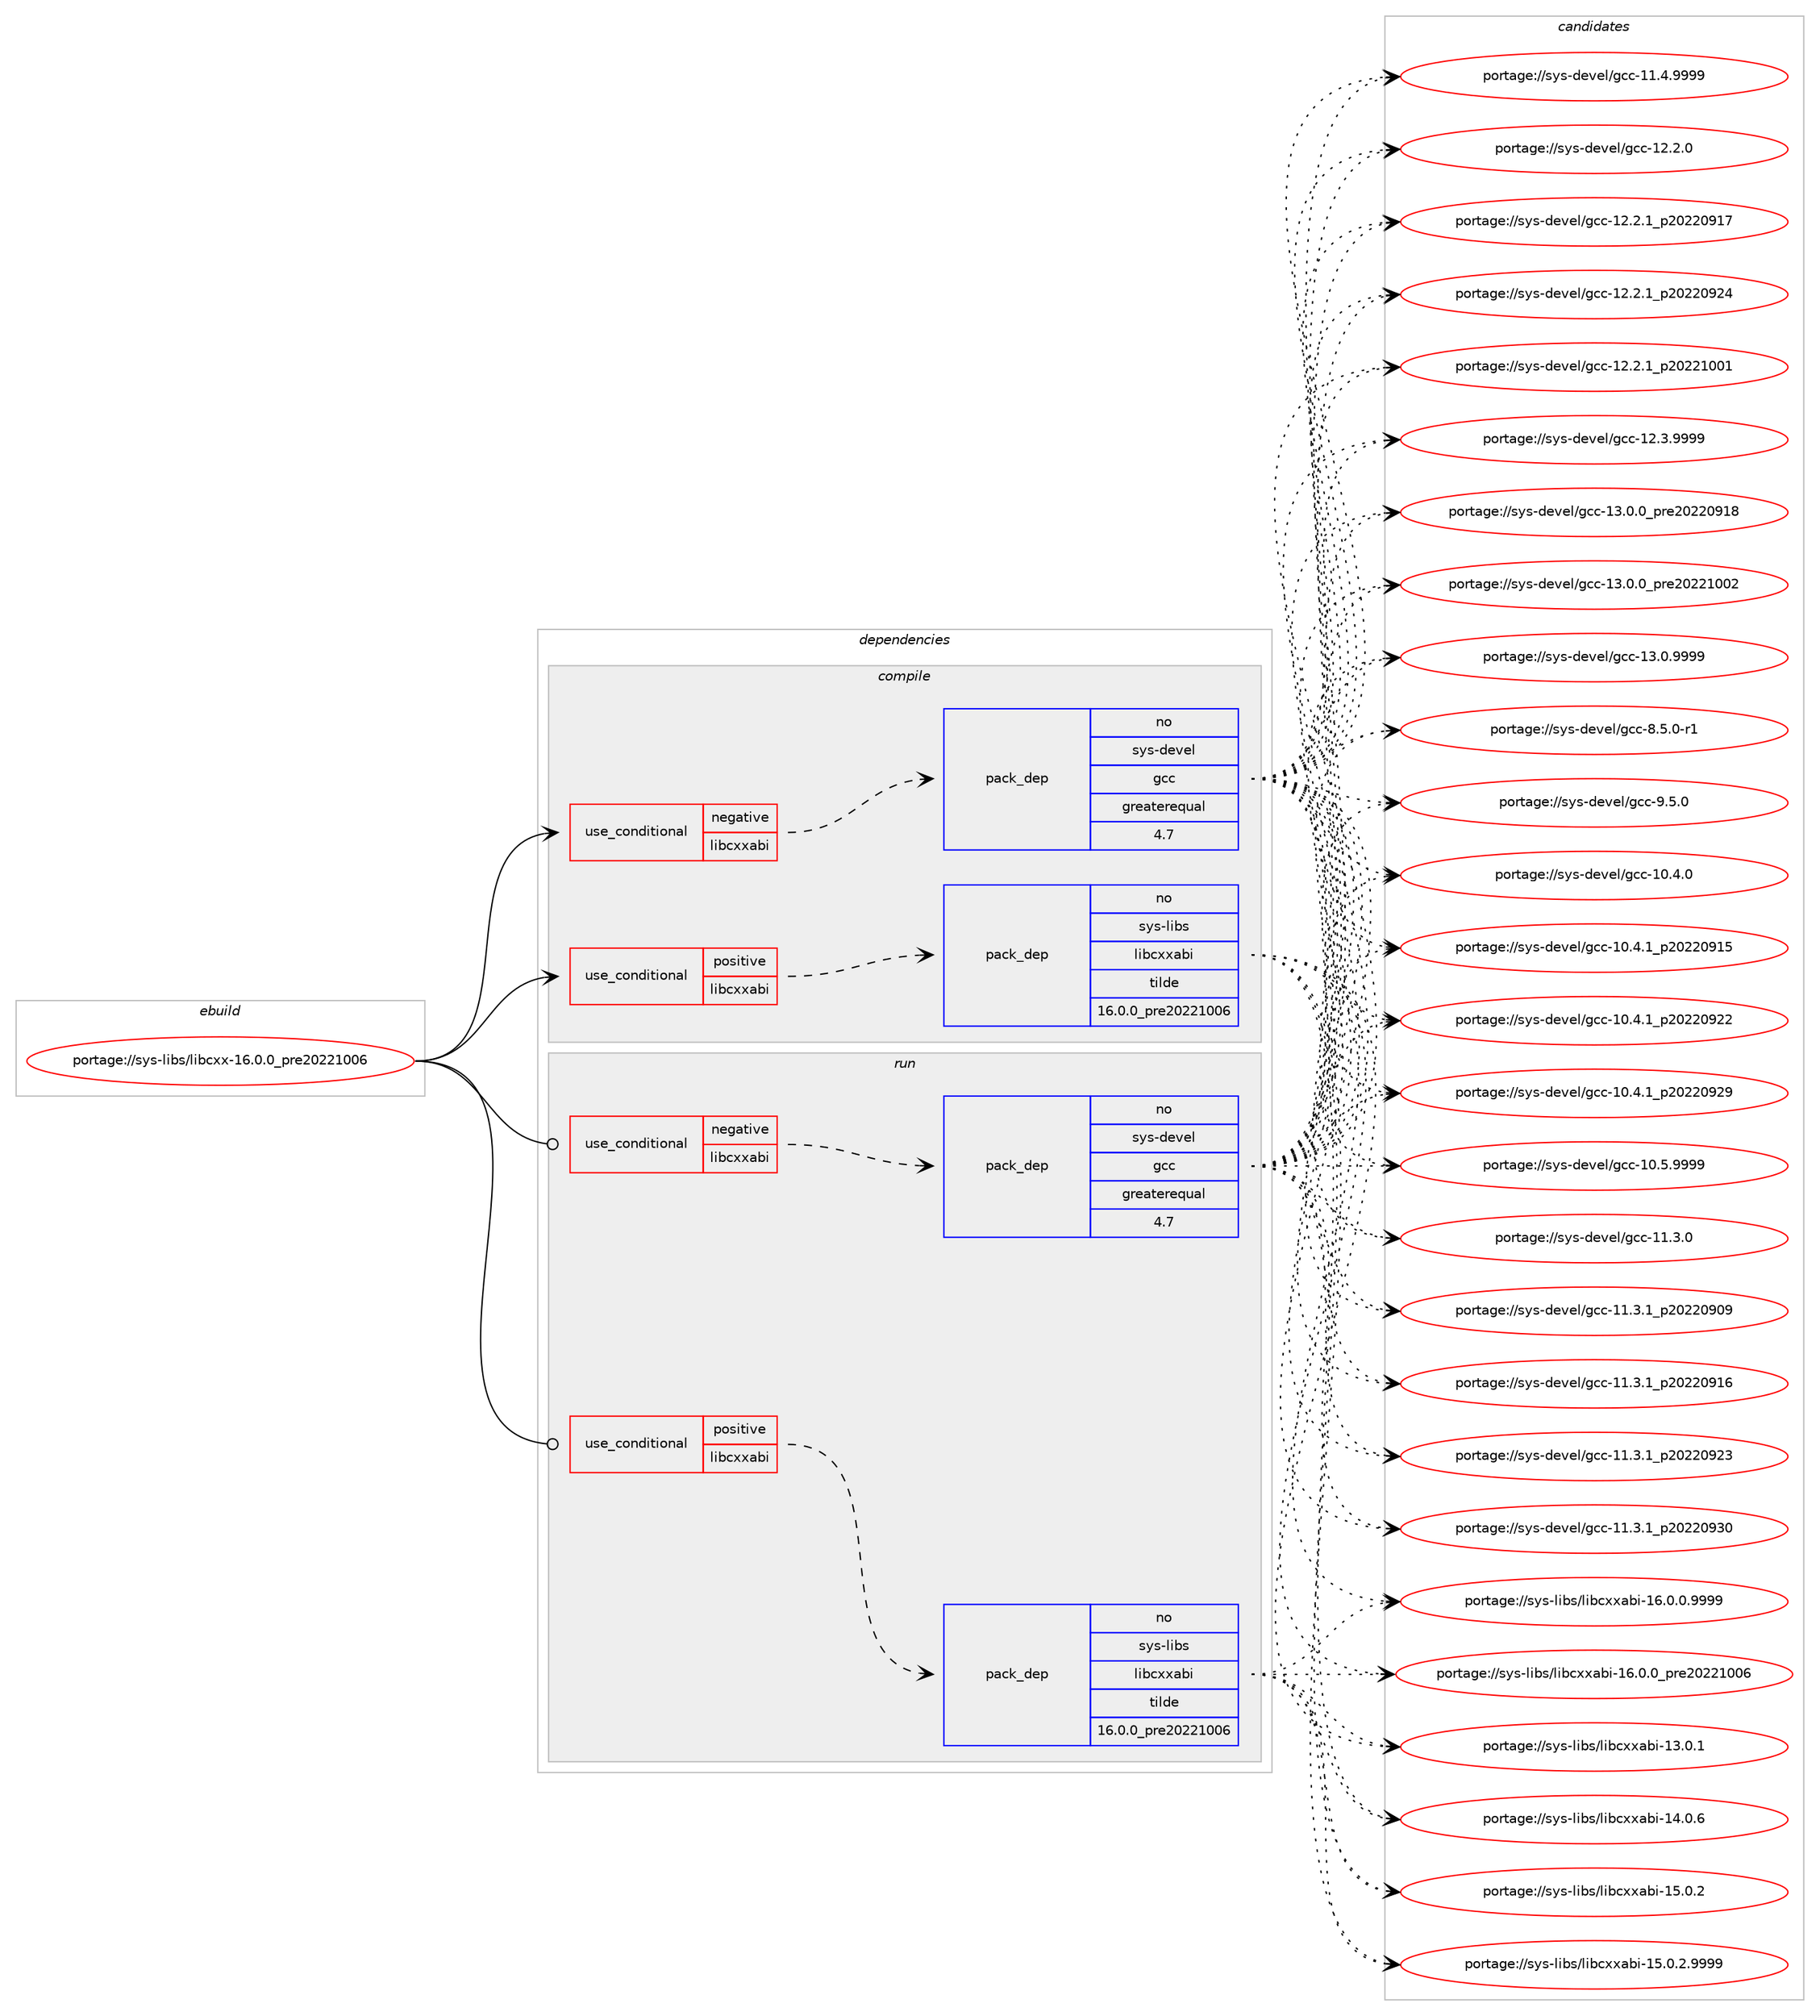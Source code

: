 digraph prolog {

# *************
# Graph options
# *************

newrank=true;
concentrate=true;
compound=true;
graph [rankdir=LR,fontname=Helvetica,fontsize=10,ranksep=1.5];#, ranksep=2.5, nodesep=0.2];
edge  [arrowhead=vee];
node  [fontname=Helvetica,fontsize=10];

# **********
# The ebuild
# **********

subgraph cluster_leftcol {
color=gray;
rank=same;
label=<<i>ebuild</i>>;
id [label="portage://sys-libs/libcxx-16.0.0_pre20221006", color=red, width=4, href="../sys-libs/libcxx-16.0.0_pre20221006.svg"];
}

# ****************
# The dependencies
# ****************

subgraph cluster_midcol {
color=gray;
label=<<i>dependencies</i>>;
subgraph cluster_compile {
fillcolor="#eeeeee";
style=filled;
label=<<i>compile</i>>;
subgraph cond556 {
dependency999 [label=<<TABLE BORDER="0" CELLBORDER="1" CELLSPACING="0" CELLPADDING="4"><TR><TD ROWSPAN="3" CELLPADDING="10">use_conditional</TD></TR><TR><TD>negative</TD></TR><TR><TD>libcxxabi</TD></TR></TABLE>>, shape=none, color=red];
subgraph pack436 {
dependency1000 [label=<<TABLE BORDER="0" CELLBORDER="1" CELLSPACING="0" CELLPADDING="4" WIDTH="220"><TR><TD ROWSPAN="6" CELLPADDING="30">pack_dep</TD></TR><TR><TD WIDTH="110">no</TD></TR><TR><TD>sys-devel</TD></TR><TR><TD>gcc</TD></TR><TR><TD>greaterequal</TD></TR><TR><TD>4.7</TD></TR></TABLE>>, shape=none, color=blue];
}
dependency999:e -> dependency1000:w [weight=20,style="dashed",arrowhead="vee"];
}
id:e -> dependency999:w [weight=20,style="solid",arrowhead="vee"];
subgraph cond557 {
dependency1001 [label=<<TABLE BORDER="0" CELLBORDER="1" CELLSPACING="0" CELLPADDING="4"><TR><TD ROWSPAN="3" CELLPADDING="10">use_conditional</TD></TR><TR><TD>positive</TD></TR><TR><TD>libcxxabi</TD></TR></TABLE>>, shape=none, color=red];
subgraph pack437 {
dependency1002 [label=<<TABLE BORDER="0" CELLBORDER="1" CELLSPACING="0" CELLPADDING="4" WIDTH="220"><TR><TD ROWSPAN="6" CELLPADDING="30">pack_dep</TD></TR><TR><TD WIDTH="110">no</TD></TR><TR><TD>sys-libs</TD></TR><TR><TD>libcxxabi</TD></TR><TR><TD>tilde</TD></TR><TR><TD>16.0.0_pre20221006</TD></TR></TABLE>>, shape=none, color=blue];
}
dependency1001:e -> dependency1002:w [weight=20,style="dashed",arrowhead="vee"];
}
id:e -> dependency1001:w [weight=20,style="solid",arrowhead="vee"];
# *** BEGIN UNKNOWN DEPENDENCY TYPE (TODO) ***
# id -> package_dependency(portage://sys-libs/libcxx-16.0.0_pre20221006,install,no,sys-devel,llvm,none,[,,],[slot(16)],[])
# *** END UNKNOWN DEPENDENCY TYPE (TODO) ***

# *** BEGIN UNKNOWN DEPENDENCY TYPE (TODO) ***
# id -> package_dependency(portage://sys-libs/libcxx-16.0.0_pre20221006,install,strong,sys-devel,llvm,none,[,,],[slot(0)],[])
# *** END UNKNOWN DEPENDENCY TYPE (TODO) ***

}
subgraph cluster_compileandrun {
fillcolor="#eeeeee";
style=filled;
label=<<i>compile and run</i>>;
}
subgraph cluster_run {
fillcolor="#eeeeee";
style=filled;
label=<<i>run</i>>;
subgraph cond558 {
dependency1003 [label=<<TABLE BORDER="0" CELLBORDER="1" CELLSPACING="0" CELLPADDING="4"><TR><TD ROWSPAN="3" CELLPADDING="10">use_conditional</TD></TR><TR><TD>negative</TD></TR><TR><TD>libcxxabi</TD></TR></TABLE>>, shape=none, color=red];
subgraph pack438 {
dependency1004 [label=<<TABLE BORDER="0" CELLBORDER="1" CELLSPACING="0" CELLPADDING="4" WIDTH="220"><TR><TD ROWSPAN="6" CELLPADDING="30">pack_dep</TD></TR><TR><TD WIDTH="110">no</TD></TR><TR><TD>sys-devel</TD></TR><TR><TD>gcc</TD></TR><TR><TD>greaterequal</TD></TR><TR><TD>4.7</TD></TR></TABLE>>, shape=none, color=blue];
}
dependency1003:e -> dependency1004:w [weight=20,style="dashed",arrowhead="vee"];
}
id:e -> dependency1003:w [weight=20,style="solid",arrowhead="odot"];
subgraph cond559 {
dependency1005 [label=<<TABLE BORDER="0" CELLBORDER="1" CELLSPACING="0" CELLPADDING="4"><TR><TD ROWSPAN="3" CELLPADDING="10">use_conditional</TD></TR><TR><TD>positive</TD></TR><TR><TD>libcxxabi</TD></TR></TABLE>>, shape=none, color=red];
subgraph pack439 {
dependency1006 [label=<<TABLE BORDER="0" CELLBORDER="1" CELLSPACING="0" CELLPADDING="4" WIDTH="220"><TR><TD ROWSPAN="6" CELLPADDING="30">pack_dep</TD></TR><TR><TD WIDTH="110">no</TD></TR><TR><TD>sys-libs</TD></TR><TR><TD>libcxxabi</TD></TR><TR><TD>tilde</TD></TR><TR><TD>16.0.0_pre20221006</TD></TR></TABLE>>, shape=none, color=blue];
}
dependency1005:e -> dependency1006:w [weight=20,style="dashed",arrowhead="vee"];
}
id:e -> dependency1005:w [weight=20,style="solid",arrowhead="odot"];
}
}

# **************
# The candidates
# **************

subgraph cluster_choices {
rank=same;
color=gray;
label=<<i>candidates</i>>;

subgraph choice436 {
color=black;
nodesep=1;
choice1151211154510010111810110847103999945494846524648 [label="portage://sys-devel/gcc-10.4.0", color=red, width=4,href="../sys-devel/gcc-10.4.0.svg"];
choice1151211154510010111810110847103999945494846524649951125048505048574953 [label="portage://sys-devel/gcc-10.4.1_p20220915", color=red, width=4,href="../sys-devel/gcc-10.4.1_p20220915.svg"];
choice1151211154510010111810110847103999945494846524649951125048505048575050 [label="portage://sys-devel/gcc-10.4.1_p20220922", color=red, width=4,href="../sys-devel/gcc-10.4.1_p20220922.svg"];
choice1151211154510010111810110847103999945494846524649951125048505048575057 [label="portage://sys-devel/gcc-10.4.1_p20220929", color=red, width=4,href="../sys-devel/gcc-10.4.1_p20220929.svg"];
choice1151211154510010111810110847103999945494846534657575757 [label="portage://sys-devel/gcc-10.5.9999", color=red, width=4,href="../sys-devel/gcc-10.5.9999.svg"];
choice1151211154510010111810110847103999945494946514648 [label="portage://sys-devel/gcc-11.3.0", color=red, width=4,href="../sys-devel/gcc-11.3.0.svg"];
choice1151211154510010111810110847103999945494946514649951125048505048574857 [label="portage://sys-devel/gcc-11.3.1_p20220909", color=red, width=4,href="../sys-devel/gcc-11.3.1_p20220909.svg"];
choice1151211154510010111810110847103999945494946514649951125048505048574954 [label="portage://sys-devel/gcc-11.3.1_p20220916", color=red, width=4,href="../sys-devel/gcc-11.3.1_p20220916.svg"];
choice1151211154510010111810110847103999945494946514649951125048505048575051 [label="portage://sys-devel/gcc-11.3.1_p20220923", color=red, width=4,href="../sys-devel/gcc-11.3.1_p20220923.svg"];
choice1151211154510010111810110847103999945494946514649951125048505048575148 [label="portage://sys-devel/gcc-11.3.1_p20220930", color=red, width=4,href="../sys-devel/gcc-11.3.1_p20220930.svg"];
choice1151211154510010111810110847103999945494946524657575757 [label="portage://sys-devel/gcc-11.4.9999", color=red, width=4,href="../sys-devel/gcc-11.4.9999.svg"];
choice1151211154510010111810110847103999945495046504648 [label="portage://sys-devel/gcc-12.2.0", color=red, width=4,href="../sys-devel/gcc-12.2.0.svg"];
choice1151211154510010111810110847103999945495046504649951125048505048574955 [label="portage://sys-devel/gcc-12.2.1_p20220917", color=red, width=4,href="../sys-devel/gcc-12.2.1_p20220917.svg"];
choice1151211154510010111810110847103999945495046504649951125048505048575052 [label="portage://sys-devel/gcc-12.2.1_p20220924", color=red, width=4,href="../sys-devel/gcc-12.2.1_p20220924.svg"];
choice1151211154510010111810110847103999945495046504649951125048505049484849 [label="portage://sys-devel/gcc-12.2.1_p20221001", color=red, width=4,href="../sys-devel/gcc-12.2.1_p20221001.svg"];
choice1151211154510010111810110847103999945495046514657575757 [label="portage://sys-devel/gcc-12.3.9999", color=red, width=4,href="../sys-devel/gcc-12.3.9999.svg"];
choice1151211154510010111810110847103999945495146484648951121141015048505048574956 [label="portage://sys-devel/gcc-13.0.0_pre20220918", color=red, width=4,href="../sys-devel/gcc-13.0.0_pre20220918.svg"];
choice1151211154510010111810110847103999945495146484648951121141015048505049484850 [label="portage://sys-devel/gcc-13.0.0_pre20221002", color=red, width=4,href="../sys-devel/gcc-13.0.0_pre20221002.svg"];
choice1151211154510010111810110847103999945495146484657575757 [label="portage://sys-devel/gcc-13.0.9999", color=red, width=4,href="../sys-devel/gcc-13.0.9999.svg"];
choice115121115451001011181011084710399994556465346484511449 [label="portage://sys-devel/gcc-8.5.0-r1", color=red, width=4,href="../sys-devel/gcc-8.5.0-r1.svg"];
choice11512111545100101118101108471039999455746534648 [label="portage://sys-devel/gcc-9.5.0", color=red, width=4,href="../sys-devel/gcc-9.5.0.svg"];
dependency1000:e -> choice1151211154510010111810110847103999945494846524648:w [style=dotted,weight="100"];
dependency1000:e -> choice1151211154510010111810110847103999945494846524649951125048505048574953:w [style=dotted,weight="100"];
dependency1000:e -> choice1151211154510010111810110847103999945494846524649951125048505048575050:w [style=dotted,weight="100"];
dependency1000:e -> choice1151211154510010111810110847103999945494846524649951125048505048575057:w [style=dotted,weight="100"];
dependency1000:e -> choice1151211154510010111810110847103999945494846534657575757:w [style=dotted,weight="100"];
dependency1000:e -> choice1151211154510010111810110847103999945494946514648:w [style=dotted,weight="100"];
dependency1000:e -> choice1151211154510010111810110847103999945494946514649951125048505048574857:w [style=dotted,weight="100"];
dependency1000:e -> choice1151211154510010111810110847103999945494946514649951125048505048574954:w [style=dotted,weight="100"];
dependency1000:e -> choice1151211154510010111810110847103999945494946514649951125048505048575051:w [style=dotted,weight="100"];
dependency1000:e -> choice1151211154510010111810110847103999945494946514649951125048505048575148:w [style=dotted,weight="100"];
dependency1000:e -> choice1151211154510010111810110847103999945494946524657575757:w [style=dotted,weight="100"];
dependency1000:e -> choice1151211154510010111810110847103999945495046504648:w [style=dotted,weight="100"];
dependency1000:e -> choice1151211154510010111810110847103999945495046504649951125048505048574955:w [style=dotted,weight="100"];
dependency1000:e -> choice1151211154510010111810110847103999945495046504649951125048505048575052:w [style=dotted,weight="100"];
dependency1000:e -> choice1151211154510010111810110847103999945495046504649951125048505049484849:w [style=dotted,weight="100"];
dependency1000:e -> choice1151211154510010111810110847103999945495046514657575757:w [style=dotted,weight="100"];
dependency1000:e -> choice1151211154510010111810110847103999945495146484648951121141015048505048574956:w [style=dotted,weight="100"];
dependency1000:e -> choice1151211154510010111810110847103999945495146484648951121141015048505049484850:w [style=dotted,weight="100"];
dependency1000:e -> choice1151211154510010111810110847103999945495146484657575757:w [style=dotted,weight="100"];
dependency1000:e -> choice115121115451001011181011084710399994556465346484511449:w [style=dotted,weight="100"];
dependency1000:e -> choice11512111545100101118101108471039999455746534648:w [style=dotted,weight="100"];
}
subgraph choice437 {
color=black;
nodesep=1;
choice1151211154510810598115471081059899120120979810545495146484649 [label="portage://sys-libs/libcxxabi-13.0.1", color=red, width=4,href="../sys-libs/libcxxabi-13.0.1.svg"];
choice1151211154510810598115471081059899120120979810545495246484654 [label="portage://sys-libs/libcxxabi-14.0.6", color=red, width=4,href="../sys-libs/libcxxabi-14.0.6.svg"];
choice1151211154510810598115471081059899120120979810545495346484650 [label="portage://sys-libs/libcxxabi-15.0.2", color=red, width=4,href="../sys-libs/libcxxabi-15.0.2.svg"];
choice11512111545108105981154710810598991201209798105454953464846504657575757 [label="portage://sys-libs/libcxxabi-15.0.2.9999", color=red, width=4,href="../sys-libs/libcxxabi-15.0.2.9999.svg"];
choice11512111545108105981154710810598991201209798105454954464846484657575757 [label="portage://sys-libs/libcxxabi-16.0.0.9999", color=red, width=4,href="../sys-libs/libcxxabi-16.0.0.9999.svg"];
choice1151211154510810598115471081059899120120979810545495446484648951121141015048505049484854 [label="portage://sys-libs/libcxxabi-16.0.0_pre20221006", color=red, width=4,href="../sys-libs/libcxxabi-16.0.0_pre20221006.svg"];
dependency1002:e -> choice1151211154510810598115471081059899120120979810545495146484649:w [style=dotted,weight="100"];
dependency1002:e -> choice1151211154510810598115471081059899120120979810545495246484654:w [style=dotted,weight="100"];
dependency1002:e -> choice1151211154510810598115471081059899120120979810545495346484650:w [style=dotted,weight="100"];
dependency1002:e -> choice11512111545108105981154710810598991201209798105454953464846504657575757:w [style=dotted,weight="100"];
dependency1002:e -> choice11512111545108105981154710810598991201209798105454954464846484657575757:w [style=dotted,weight="100"];
dependency1002:e -> choice1151211154510810598115471081059899120120979810545495446484648951121141015048505049484854:w [style=dotted,weight="100"];
}
subgraph choice438 {
color=black;
nodesep=1;
choice1151211154510010111810110847103999945494846524648 [label="portage://sys-devel/gcc-10.4.0", color=red, width=4,href="../sys-devel/gcc-10.4.0.svg"];
choice1151211154510010111810110847103999945494846524649951125048505048574953 [label="portage://sys-devel/gcc-10.4.1_p20220915", color=red, width=4,href="../sys-devel/gcc-10.4.1_p20220915.svg"];
choice1151211154510010111810110847103999945494846524649951125048505048575050 [label="portage://sys-devel/gcc-10.4.1_p20220922", color=red, width=4,href="../sys-devel/gcc-10.4.1_p20220922.svg"];
choice1151211154510010111810110847103999945494846524649951125048505048575057 [label="portage://sys-devel/gcc-10.4.1_p20220929", color=red, width=4,href="../sys-devel/gcc-10.4.1_p20220929.svg"];
choice1151211154510010111810110847103999945494846534657575757 [label="portage://sys-devel/gcc-10.5.9999", color=red, width=4,href="../sys-devel/gcc-10.5.9999.svg"];
choice1151211154510010111810110847103999945494946514648 [label="portage://sys-devel/gcc-11.3.0", color=red, width=4,href="../sys-devel/gcc-11.3.0.svg"];
choice1151211154510010111810110847103999945494946514649951125048505048574857 [label="portage://sys-devel/gcc-11.3.1_p20220909", color=red, width=4,href="../sys-devel/gcc-11.3.1_p20220909.svg"];
choice1151211154510010111810110847103999945494946514649951125048505048574954 [label="portage://sys-devel/gcc-11.3.1_p20220916", color=red, width=4,href="../sys-devel/gcc-11.3.1_p20220916.svg"];
choice1151211154510010111810110847103999945494946514649951125048505048575051 [label="portage://sys-devel/gcc-11.3.1_p20220923", color=red, width=4,href="../sys-devel/gcc-11.3.1_p20220923.svg"];
choice1151211154510010111810110847103999945494946514649951125048505048575148 [label="portage://sys-devel/gcc-11.3.1_p20220930", color=red, width=4,href="../sys-devel/gcc-11.3.1_p20220930.svg"];
choice1151211154510010111810110847103999945494946524657575757 [label="portage://sys-devel/gcc-11.4.9999", color=red, width=4,href="../sys-devel/gcc-11.4.9999.svg"];
choice1151211154510010111810110847103999945495046504648 [label="portage://sys-devel/gcc-12.2.0", color=red, width=4,href="../sys-devel/gcc-12.2.0.svg"];
choice1151211154510010111810110847103999945495046504649951125048505048574955 [label="portage://sys-devel/gcc-12.2.1_p20220917", color=red, width=4,href="../sys-devel/gcc-12.2.1_p20220917.svg"];
choice1151211154510010111810110847103999945495046504649951125048505048575052 [label="portage://sys-devel/gcc-12.2.1_p20220924", color=red, width=4,href="../sys-devel/gcc-12.2.1_p20220924.svg"];
choice1151211154510010111810110847103999945495046504649951125048505049484849 [label="portage://sys-devel/gcc-12.2.1_p20221001", color=red, width=4,href="../sys-devel/gcc-12.2.1_p20221001.svg"];
choice1151211154510010111810110847103999945495046514657575757 [label="portage://sys-devel/gcc-12.3.9999", color=red, width=4,href="../sys-devel/gcc-12.3.9999.svg"];
choice1151211154510010111810110847103999945495146484648951121141015048505048574956 [label="portage://sys-devel/gcc-13.0.0_pre20220918", color=red, width=4,href="../sys-devel/gcc-13.0.0_pre20220918.svg"];
choice1151211154510010111810110847103999945495146484648951121141015048505049484850 [label="portage://sys-devel/gcc-13.0.0_pre20221002", color=red, width=4,href="../sys-devel/gcc-13.0.0_pre20221002.svg"];
choice1151211154510010111810110847103999945495146484657575757 [label="portage://sys-devel/gcc-13.0.9999", color=red, width=4,href="../sys-devel/gcc-13.0.9999.svg"];
choice115121115451001011181011084710399994556465346484511449 [label="portage://sys-devel/gcc-8.5.0-r1", color=red, width=4,href="../sys-devel/gcc-8.5.0-r1.svg"];
choice11512111545100101118101108471039999455746534648 [label="portage://sys-devel/gcc-9.5.0", color=red, width=4,href="../sys-devel/gcc-9.5.0.svg"];
dependency1004:e -> choice1151211154510010111810110847103999945494846524648:w [style=dotted,weight="100"];
dependency1004:e -> choice1151211154510010111810110847103999945494846524649951125048505048574953:w [style=dotted,weight="100"];
dependency1004:e -> choice1151211154510010111810110847103999945494846524649951125048505048575050:w [style=dotted,weight="100"];
dependency1004:e -> choice1151211154510010111810110847103999945494846524649951125048505048575057:w [style=dotted,weight="100"];
dependency1004:e -> choice1151211154510010111810110847103999945494846534657575757:w [style=dotted,weight="100"];
dependency1004:e -> choice1151211154510010111810110847103999945494946514648:w [style=dotted,weight="100"];
dependency1004:e -> choice1151211154510010111810110847103999945494946514649951125048505048574857:w [style=dotted,weight="100"];
dependency1004:e -> choice1151211154510010111810110847103999945494946514649951125048505048574954:w [style=dotted,weight="100"];
dependency1004:e -> choice1151211154510010111810110847103999945494946514649951125048505048575051:w [style=dotted,weight="100"];
dependency1004:e -> choice1151211154510010111810110847103999945494946514649951125048505048575148:w [style=dotted,weight="100"];
dependency1004:e -> choice1151211154510010111810110847103999945494946524657575757:w [style=dotted,weight="100"];
dependency1004:e -> choice1151211154510010111810110847103999945495046504648:w [style=dotted,weight="100"];
dependency1004:e -> choice1151211154510010111810110847103999945495046504649951125048505048574955:w [style=dotted,weight="100"];
dependency1004:e -> choice1151211154510010111810110847103999945495046504649951125048505048575052:w [style=dotted,weight="100"];
dependency1004:e -> choice1151211154510010111810110847103999945495046504649951125048505049484849:w [style=dotted,weight="100"];
dependency1004:e -> choice1151211154510010111810110847103999945495046514657575757:w [style=dotted,weight="100"];
dependency1004:e -> choice1151211154510010111810110847103999945495146484648951121141015048505048574956:w [style=dotted,weight="100"];
dependency1004:e -> choice1151211154510010111810110847103999945495146484648951121141015048505049484850:w [style=dotted,weight="100"];
dependency1004:e -> choice1151211154510010111810110847103999945495146484657575757:w [style=dotted,weight="100"];
dependency1004:e -> choice115121115451001011181011084710399994556465346484511449:w [style=dotted,weight="100"];
dependency1004:e -> choice11512111545100101118101108471039999455746534648:w [style=dotted,weight="100"];
}
subgraph choice439 {
color=black;
nodesep=1;
choice1151211154510810598115471081059899120120979810545495146484649 [label="portage://sys-libs/libcxxabi-13.0.1", color=red, width=4,href="../sys-libs/libcxxabi-13.0.1.svg"];
choice1151211154510810598115471081059899120120979810545495246484654 [label="portage://sys-libs/libcxxabi-14.0.6", color=red, width=4,href="../sys-libs/libcxxabi-14.0.6.svg"];
choice1151211154510810598115471081059899120120979810545495346484650 [label="portage://sys-libs/libcxxabi-15.0.2", color=red, width=4,href="../sys-libs/libcxxabi-15.0.2.svg"];
choice11512111545108105981154710810598991201209798105454953464846504657575757 [label="portage://sys-libs/libcxxabi-15.0.2.9999", color=red, width=4,href="../sys-libs/libcxxabi-15.0.2.9999.svg"];
choice11512111545108105981154710810598991201209798105454954464846484657575757 [label="portage://sys-libs/libcxxabi-16.0.0.9999", color=red, width=4,href="../sys-libs/libcxxabi-16.0.0.9999.svg"];
choice1151211154510810598115471081059899120120979810545495446484648951121141015048505049484854 [label="portage://sys-libs/libcxxabi-16.0.0_pre20221006", color=red, width=4,href="../sys-libs/libcxxabi-16.0.0_pre20221006.svg"];
dependency1006:e -> choice1151211154510810598115471081059899120120979810545495146484649:w [style=dotted,weight="100"];
dependency1006:e -> choice1151211154510810598115471081059899120120979810545495246484654:w [style=dotted,weight="100"];
dependency1006:e -> choice1151211154510810598115471081059899120120979810545495346484650:w [style=dotted,weight="100"];
dependency1006:e -> choice11512111545108105981154710810598991201209798105454953464846504657575757:w [style=dotted,weight="100"];
dependency1006:e -> choice11512111545108105981154710810598991201209798105454954464846484657575757:w [style=dotted,weight="100"];
dependency1006:e -> choice1151211154510810598115471081059899120120979810545495446484648951121141015048505049484854:w [style=dotted,weight="100"];
}
}

}
